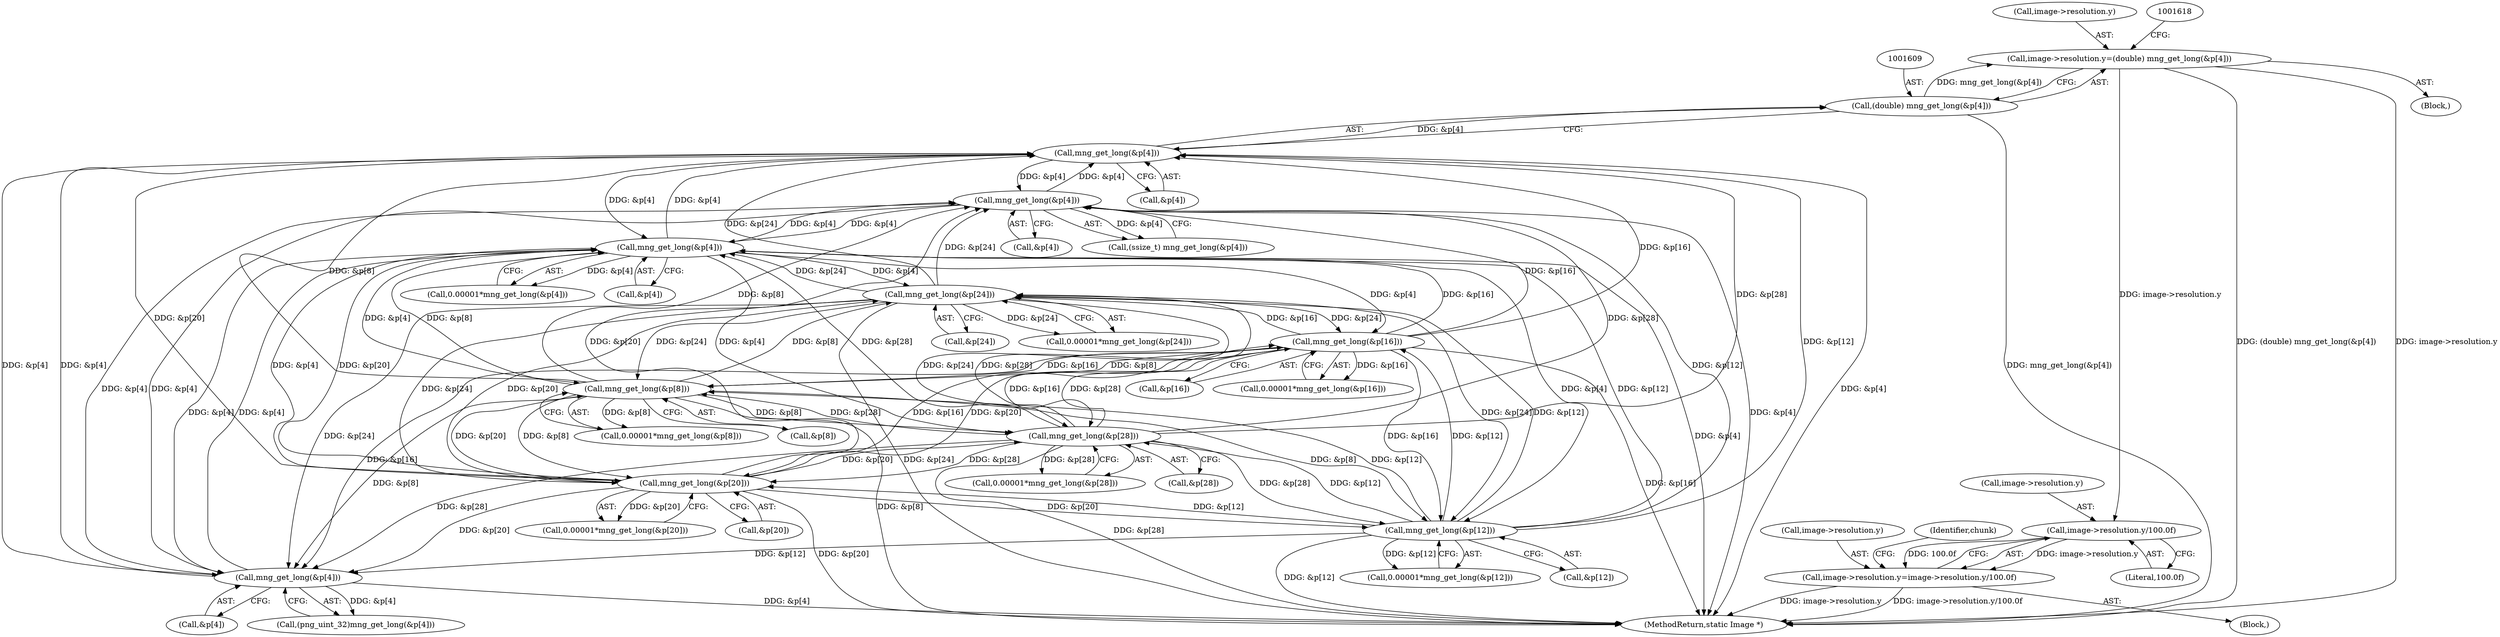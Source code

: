 digraph "0_ImageMagick_76efa969342568841ecf320b5a041685a6d24e0b@pointer" {
"1001602" [label="(Call,image->resolution.y=(double) mng_get_long(&p[4]))"];
"1001608" [label="(Call,(double) mng_get_long(&p[4]))"];
"1001610" [label="(Call,mng_get_long(&p[4]))"];
"1001544" [label="(Call,mng_get_long(&p[4]))"];
"1001379" [label="(Call,mng_get_long(&p[24]))"];
"1001349" [label="(Call,mng_get_long(&p[16]))"];
"1001319" [label="(Call,mng_get_long(&p[8]))"];
"1001334" [label="(Call,mng_get_long(&p[12]))"];
"1001364" [label="(Call,mng_get_long(&p[20]))"];
"1001304" [label="(Call,mng_get_long(&p[4]))"];
"1000470" [label="(Call,mng_get_long(&p[4]))"];
"1001394" [label="(Call,mng_get_long(&p[28]))"];
"1001648" [label="(Call,image->resolution.y/100.0f)"];
"1001642" [label="(Call,image->resolution.y=image->resolution.y/100.0f)"];
"1001319" [label="(Call,mng_get_long(&p[8]))"];
"1001335" [label="(Call,&p[12])"];
"1000468" [label="(Call,(png_uint_32)mng_get_long(&p[4]))"];
"1001610" [label="(Call,mng_get_long(&p[4]))"];
"1001648" [label="(Call,image->resolution.y/100.0f)"];
"1001623" [label="(Block,)"];
"1001350" [label="(Call,&p[16])"];
"1001332" [label="(Call,0.00001*mng_get_long(&p[12]))"];
"1001602" [label="(Call,image->resolution.y=(double) mng_get_long(&p[4]))"];
"1001302" [label="(Call,0.00001*mng_get_long(&p[4]))"];
"1001394" [label="(Call,mng_get_long(&p[28]))"];
"1001392" [label="(Call,0.00001*mng_get_long(&p[28]))"];
"1001362" [label="(Call,0.00001*mng_get_long(&p[20]))"];
"1001317" [label="(Call,0.00001*mng_get_long(&p[8]))"];
"1001305" [label="(Call,&p[4])"];
"1001656" [label="(Identifier,chunk)"];
"1001379" [label="(Call,mng_get_long(&p[24]))"];
"1001608" [label="(Call,(double) mng_get_long(&p[4]))"];
"1001545" [label="(Call,&p[4])"];
"1001349" [label="(Call,mng_get_long(&p[16]))"];
"1002375" [label="(MethodReturn,static Image *)"];
"1001377" [label="(Call,0.00001*mng_get_long(&p[24]))"];
"1001649" [label="(Call,image->resolution.y)"];
"1001643" [label="(Call,image->resolution.y)"];
"1001334" [label="(Call,mng_get_long(&p[12]))"];
"1001603" [label="(Call,image->resolution.y)"];
"1001591" [label="(Block,)"];
"1001365" [label="(Call,&p[20])"];
"1001320" [label="(Call,&p[8])"];
"1001544" [label="(Call,mng_get_long(&p[4]))"];
"1001380" [label="(Call,&p[24])"];
"1001654" [label="(Literal,100.0f)"];
"1001347" [label="(Call,0.00001*mng_get_long(&p[16]))"];
"1000470" [label="(Call,mng_get_long(&p[4]))"];
"1000471" [label="(Call,&p[4])"];
"1001304" [label="(Call,mng_get_long(&p[4]))"];
"1001395" [label="(Call,&p[28])"];
"1001542" [label="(Call,(ssize_t) mng_get_long(&p[4]))"];
"1001642" [label="(Call,image->resolution.y=image->resolution.y/100.0f)"];
"1001364" [label="(Call,mng_get_long(&p[20]))"];
"1001611" [label="(Call,&p[4])"];
"1001602" -> "1001591"  [label="AST: "];
"1001602" -> "1001608"  [label="CFG: "];
"1001603" -> "1001602"  [label="AST: "];
"1001608" -> "1001602"  [label="AST: "];
"1001618" -> "1001602"  [label="CFG: "];
"1001602" -> "1002375"  [label="DDG: (double) mng_get_long(&p[4])"];
"1001602" -> "1002375"  [label="DDG: image->resolution.y"];
"1001608" -> "1001602"  [label="DDG: mng_get_long(&p[4])"];
"1001602" -> "1001648"  [label="DDG: image->resolution.y"];
"1001608" -> "1001610"  [label="CFG: "];
"1001609" -> "1001608"  [label="AST: "];
"1001610" -> "1001608"  [label="AST: "];
"1001608" -> "1002375"  [label="DDG: mng_get_long(&p[4])"];
"1001610" -> "1001608"  [label="DDG: &p[4]"];
"1001610" -> "1001611"  [label="CFG: "];
"1001611" -> "1001610"  [label="AST: "];
"1001610" -> "1002375"  [label="DDG: &p[4]"];
"1001610" -> "1000470"  [label="DDG: &p[4]"];
"1001610" -> "1001304"  [label="DDG: &p[4]"];
"1001610" -> "1001544"  [label="DDG: &p[4]"];
"1001544" -> "1001610"  [label="DDG: &p[4]"];
"1001379" -> "1001610"  [label="DDG: &p[24]"];
"1001349" -> "1001610"  [label="DDG: &p[16]"];
"1001319" -> "1001610"  [label="DDG: &p[8]"];
"1001334" -> "1001610"  [label="DDG: &p[12]"];
"1001364" -> "1001610"  [label="DDG: &p[20]"];
"1001304" -> "1001610"  [label="DDG: &p[4]"];
"1000470" -> "1001610"  [label="DDG: &p[4]"];
"1001394" -> "1001610"  [label="DDG: &p[28]"];
"1001544" -> "1001542"  [label="AST: "];
"1001544" -> "1001545"  [label="CFG: "];
"1001545" -> "1001544"  [label="AST: "];
"1001542" -> "1001544"  [label="CFG: "];
"1001544" -> "1002375"  [label="DDG: &p[4]"];
"1001544" -> "1000470"  [label="DDG: &p[4]"];
"1001544" -> "1001304"  [label="DDG: &p[4]"];
"1001544" -> "1001542"  [label="DDG: &p[4]"];
"1001379" -> "1001544"  [label="DDG: &p[24]"];
"1001349" -> "1001544"  [label="DDG: &p[16]"];
"1001319" -> "1001544"  [label="DDG: &p[8]"];
"1001334" -> "1001544"  [label="DDG: &p[12]"];
"1001364" -> "1001544"  [label="DDG: &p[20]"];
"1001304" -> "1001544"  [label="DDG: &p[4]"];
"1000470" -> "1001544"  [label="DDG: &p[4]"];
"1001394" -> "1001544"  [label="DDG: &p[28]"];
"1001379" -> "1001377"  [label="AST: "];
"1001379" -> "1001380"  [label="CFG: "];
"1001380" -> "1001379"  [label="AST: "];
"1001377" -> "1001379"  [label="CFG: "];
"1001379" -> "1002375"  [label="DDG: &p[24]"];
"1001379" -> "1000470"  [label="DDG: &p[24]"];
"1001379" -> "1001304"  [label="DDG: &p[24]"];
"1001379" -> "1001319"  [label="DDG: &p[24]"];
"1001379" -> "1001334"  [label="DDG: &p[24]"];
"1001379" -> "1001349"  [label="DDG: &p[24]"];
"1001379" -> "1001364"  [label="DDG: &p[24]"];
"1001379" -> "1001377"  [label="DDG: &p[24]"];
"1001349" -> "1001379"  [label="DDG: &p[16]"];
"1001319" -> "1001379"  [label="DDG: &p[8]"];
"1001334" -> "1001379"  [label="DDG: &p[12]"];
"1001364" -> "1001379"  [label="DDG: &p[20]"];
"1001304" -> "1001379"  [label="DDG: &p[4]"];
"1001394" -> "1001379"  [label="DDG: &p[28]"];
"1001379" -> "1001394"  [label="DDG: &p[24]"];
"1001349" -> "1001347"  [label="AST: "];
"1001349" -> "1001350"  [label="CFG: "];
"1001350" -> "1001349"  [label="AST: "];
"1001347" -> "1001349"  [label="CFG: "];
"1001349" -> "1002375"  [label="DDG: &p[16]"];
"1001349" -> "1000470"  [label="DDG: &p[16]"];
"1001349" -> "1001304"  [label="DDG: &p[16]"];
"1001349" -> "1001319"  [label="DDG: &p[16]"];
"1001349" -> "1001334"  [label="DDG: &p[16]"];
"1001349" -> "1001347"  [label="DDG: &p[16]"];
"1001319" -> "1001349"  [label="DDG: &p[8]"];
"1001334" -> "1001349"  [label="DDG: &p[12]"];
"1001364" -> "1001349"  [label="DDG: &p[20]"];
"1001304" -> "1001349"  [label="DDG: &p[4]"];
"1001394" -> "1001349"  [label="DDG: &p[28]"];
"1001349" -> "1001364"  [label="DDG: &p[16]"];
"1001349" -> "1001394"  [label="DDG: &p[16]"];
"1001319" -> "1001317"  [label="AST: "];
"1001319" -> "1001320"  [label="CFG: "];
"1001320" -> "1001319"  [label="AST: "];
"1001317" -> "1001319"  [label="CFG: "];
"1001319" -> "1002375"  [label="DDG: &p[8]"];
"1001319" -> "1000470"  [label="DDG: &p[8]"];
"1001319" -> "1001304"  [label="DDG: &p[8]"];
"1001319" -> "1001317"  [label="DDG: &p[8]"];
"1001334" -> "1001319"  [label="DDG: &p[12]"];
"1001364" -> "1001319"  [label="DDG: &p[20]"];
"1001304" -> "1001319"  [label="DDG: &p[4]"];
"1001394" -> "1001319"  [label="DDG: &p[28]"];
"1001319" -> "1001334"  [label="DDG: &p[8]"];
"1001319" -> "1001364"  [label="DDG: &p[8]"];
"1001319" -> "1001394"  [label="DDG: &p[8]"];
"1001334" -> "1001332"  [label="AST: "];
"1001334" -> "1001335"  [label="CFG: "];
"1001335" -> "1001334"  [label="AST: "];
"1001332" -> "1001334"  [label="CFG: "];
"1001334" -> "1002375"  [label="DDG: &p[12]"];
"1001334" -> "1000470"  [label="DDG: &p[12]"];
"1001334" -> "1001304"  [label="DDG: &p[12]"];
"1001334" -> "1001332"  [label="DDG: &p[12]"];
"1001364" -> "1001334"  [label="DDG: &p[20]"];
"1001304" -> "1001334"  [label="DDG: &p[4]"];
"1001394" -> "1001334"  [label="DDG: &p[28]"];
"1001334" -> "1001364"  [label="DDG: &p[12]"];
"1001334" -> "1001394"  [label="DDG: &p[12]"];
"1001364" -> "1001362"  [label="AST: "];
"1001364" -> "1001365"  [label="CFG: "];
"1001365" -> "1001364"  [label="AST: "];
"1001362" -> "1001364"  [label="CFG: "];
"1001364" -> "1002375"  [label="DDG: &p[20]"];
"1001364" -> "1000470"  [label="DDG: &p[20]"];
"1001364" -> "1001304"  [label="DDG: &p[20]"];
"1001364" -> "1001362"  [label="DDG: &p[20]"];
"1001304" -> "1001364"  [label="DDG: &p[4]"];
"1001394" -> "1001364"  [label="DDG: &p[28]"];
"1001364" -> "1001394"  [label="DDG: &p[20]"];
"1001304" -> "1001302"  [label="AST: "];
"1001304" -> "1001305"  [label="CFG: "];
"1001305" -> "1001304"  [label="AST: "];
"1001302" -> "1001304"  [label="CFG: "];
"1001304" -> "1002375"  [label="DDG: &p[4]"];
"1001304" -> "1000470"  [label="DDG: &p[4]"];
"1001304" -> "1001302"  [label="DDG: &p[4]"];
"1000470" -> "1001304"  [label="DDG: &p[4]"];
"1001394" -> "1001304"  [label="DDG: &p[28]"];
"1001304" -> "1001394"  [label="DDG: &p[4]"];
"1000470" -> "1000468"  [label="AST: "];
"1000470" -> "1000471"  [label="CFG: "];
"1000471" -> "1000470"  [label="AST: "];
"1000468" -> "1000470"  [label="CFG: "];
"1000470" -> "1002375"  [label="DDG: &p[4]"];
"1000470" -> "1000468"  [label="DDG: &p[4]"];
"1001394" -> "1000470"  [label="DDG: &p[28]"];
"1001394" -> "1001392"  [label="AST: "];
"1001394" -> "1001395"  [label="CFG: "];
"1001395" -> "1001394"  [label="AST: "];
"1001392" -> "1001394"  [label="CFG: "];
"1001394" -> "1002375"  [label="DDG: &p[28]"];
"1001394" -> "1001392"  [label="DDG: &p[28]"];
"1001648" -> "1001642"  [label="AST: "];
"1001648" -> "1001654"  [label="CFG: "];
"1001649" -> "1001648"  [label="AST: "];
"1001654" -> "1001648"  [label="AST: "];
"1001642" -> "1001648"  [label="CFG: "];
"1001648" -> "1001642"  [label="DDG: image->resolution.y"];
"1001648" -> "1001642"  [label="DDG: 100.0f"];
"1001642" -> "1001623"  [label="AST: "];
"1001643" -> "1001642"  [label="AST: "];
"1001656" -> "1001642"  [label="CFG: "];
"1001642" -> "1002375"  [label="DDG: image->resolution.y"];
"1001642" -> "1002375"  [label="DDG: image->resolution.y/100.0f"];
}
